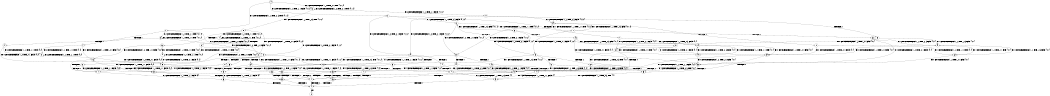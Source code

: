 digraph BCG {
size = "7, 10.5";
center = TRUE;
node [shape = circle];
0 [peripheries = 2];
0 -> 1 [label = "EX !1 !ATOMIC_EXCH_BRANCH (1, +1, TRUE, +0, 3, TRUE) !{0, 1, 2}"];
0 -> 2 [label = "EX !2 !ATOMIC_EXCH_BRANCH (1, +1, TRUE, +1, 1, FALSE) !{0, 1, 2}"];
0 -> 3 [label = "EX !0 !ATOMIC_EXCH_BRANCH (1, +0, TRUE, +0, 1, TRUE) !{0, 1, 2}"];
1 -> 4 [label = "TERMINATE !1"];
1 -> 5 [label = "EX !2 !ATOMIC_EXCH_BRANCH (1, +1, TRUE, +1, 1, TRUE) !{0, 1, 2}"];
1 -> 6 [label = "EX !0 !ATOMIC_EXCH_BRANCH (1, +0, TRUE, +0, 1, FALSE) !{0, 1, 2}"];
2 -> 7 [label = "TERMINATE !2"];
2 -> 8 [label = "EX !1 !ATOMIC_EXCH_BRANCH (1, +1, TRUE, +0, 3, FALSE) !{0, 1, 2}"];
2 -> 9 [label = "EX !0 !ATOMIC_EXCH_BRANCH (1, +0, TRUE, +0, 1, FALSE) !{0, 1, 2}"];
3 -> 10 [label = "EX !1 !ATOMIC_EXCH_BRANCH (1, +1, TRUE, +0, 3, TRUE) !{0, 1, 2}"];
3 -> 11 [label = "EX !2 !ATOMIC_EXCH_BRANCH (1, +1, TRUE, +1, 1, FALSE) !{0, 1, 2}"];
3 -> 3 [label = "EX !0 !ATOMIC_EXCH_BRANCH (1, +0, TRUE, +0, 1, TRUE) !{0, 1, 2}"];
4 -> 12 [label = "EX !2 !ATOMIC_EXCH_BRANCH (1, +1, TRUE, +1, 1, TRUE) !{0, 2}"];
4 -> 13 [label = "EX !0 !ATOMIC_EXCH_BRANCH (1, +0, TRUE, +0, 1, FALSE) !{0, 2}"];
5 -> 14 [label = "TERMINATE !1"];
5 -> 15 [label = "EX !0 !ATOMIC_EXCH_BRANCH (1, +0, TRUE, +0, 1, FALSE) !{0, 1, 2}"];
5 -> 5 [label = "EX !2 !ATOMIC_EXCH_BRANCH (1, +1, TRUE, +1, 1, TRUE) !{0, 1, 2}"];
6 -> 16 [label = "TERMINATE !1"];
6 -> 17 [label = "TERMINATE !0"];
6 -> 18 [label = "EX !2 !ATOMIC_EXCH_BRANCH (1, +1, TRUE, +1, 1, FALSE) !{0, 1, 2}"];
7 -> 19 [label = "EX !1 !ATOMIC_EXCH_BRANCH (1, +1, TRUE, +0, 3, FALSE) !{0, 1}"];
7 -> 20 [label = "EX !0 !ATOMIC_EXCH_BRANCH (1, +0, TRUE, +0, 1, FALSE) !{0, 1}"];
8 -> 21 [label = "TERMINATE !2"];
8 -> 22 [label = "EX !0 !ATOMIC_EXCH_BRANCH (1, +0, TRUE, +0, 1, FALSE) !{0, 1, 2}"];
8 -> 23 [label = "EX !1 !ATOMIC_EXCH_BRANCH (1, +1, TRUE, +1, 1, TRUE) !{0, 1, 2}"];
9 -> 24 [label = "TERMINATE !2"];
9 -> 25 [label = "TERMINATE !0"];
9 -> 18 [label = "EX !1 !ATOMIC_EXCH_BRANCH (1, +1, TRUE, +0, 3, TRUE) !{0, 1, 2}"];
10 -> 26 [label = "TERMINATE !1"];
10 -> 27 [label = "EX !2 !ATOMIC_EXCH_BRANCH (1, +1, TRUE, +1, 1, TRUE) !{0, 1, 2}"];
10 -> 6 [label = "EX !0 !ATOMIC_EXCH_BRANCH (1, +0, TRUE, +0, 1, FALSE) !{0, 1, 2}"];
11 -> 28 [label = "TERMINATE !2"];
11 -> 29 [label = "EX !1 !ATOMIC_EXCH_BRANCH (1, +1, TRUE, +0, 3, FALSE) !{0, 1, 2}"];
11 -> 9 [label = "EX !0 !ATOMIC_EXCH_BRANCH (1, +0, TRUE, +0, 1, FALSE) !{0, 1, 2}"];
12 -> 30 [label = "EX !0 !ATOMIC_EXCH_BRANCH (1, +0, TRUE, +0, 1, FALSE) !{0, 2}"];
12 -> 12 [label = "EX !2 !ATOMIC_EXCH_BRANCH (1, +1, TRUE, +1, 1, TRUE) !{0, 2}"];
13 -> 31 [label = "TERMINATE !0"];
13 -> 32 [label = "EX !2 !ATOMIC_EXCH_BRANCH (1, +1, TRUE, +1, 1, FALSE) !{0, 2}"];
14 -> 30 [label = "EX !0 !ATOMIC_EXCH_BRANCH (1, +0, TRUE, +0, 1, FALSE) !{0, 2}"];
14 -> 12 [label = "EX !2 !ATOMIC_EXCH_BRANCH (1, +1, TRUE, +1, 1, TRUE) !{0, 2}"];
15 -> 33 [label = "TERMINATE !1"];
15 -> 34 [label = "TERMINATE !0"];
15 -> 18 [label = "EX !2 !ATOMIC_EXCH_BRANCH (1, +1, TRUE, +1, 1, FALSE) !{0, 1, 2}"];
16 -> 31 [label = "TERMINATE !0"];
16 -> 32 [label = "EX !2 !ATOMIC_EXCH_BRANCH (1, +1, TRUE, +1, 1, FALSE) !{0, 2}"];
17 -> 31 [label = "TERMINATE !1"];
17 -> 35 [label = "EX !2 !ATOMIC_EXCH_BRANCH (1, +1, TRUE, +1, 1, FALSE) !{1, 2}"];
18 -> 36 [label = "TERMINATE !1"];
18 -> 37 [label = "TERMINATE !2"];
18 -> 38 [label = "TERMINATE !0"];
19 -> 39 [label = "EX !0 !ATOMIC_EXCH_BRANCH (1, +0, TRUE, +0, 1, FALSE) !{0, 1}"];
19 -> 40 [label = "EX !1 !ATOMIC_EXCH_BRANCH (1, +1, TRUE, +1, 1, TRUE) !{0, 1}"];
20 -> 41 [label = "TERMINATE !0"];
20 -> 42 [label = "EX !1 !ATOMIC_EXCH_BRANCH (1, +1, TRUE, +0, 3, TRUE) !{0, 1}"];
21 -> 39 [label = "EX !0 !ATOMIC_EXCH_BRANCH (1, +0, TRUE, +0, 1, FALSE) !{0, 1}"];
21 -> 40 [label = "EX !1 !ATOMIC_EXCH_BRANCH (1, +1, TRUE, +1, 1, TRUE) !{0, 1}"];
22 -> 43 [label = "TERMINATE !2"];
22 -> 44 [label = "TERMINATE !0"];
22 -> 18 [label = "EX !1 !ATOMIC_EXCH_BRANCH (1, +1, TRUE, +1, 1, FALSE) !{0, 1, 2}"];
23 -> 45 [label = "TERMINATE !2"];
23 -> 46 [label = "EX !0 !ATOMIC_EXCH_BRANCH (1, +0, TRUE, +0, 1, FALSE) !{0, 1, 2}"];
23 -> 8 [label = "EX !1 !ATOMIC_EXCH_BRANCH (1, +1, TRUE, +0, 3, FALSE) !{0, 1, 2}"];
24 -> 41 [label = "TERMINATE !0"];
24 -> 42 [label = "EX !1 !ATOMIC_EXCH_BRANCH (1, +1, TRUE, +0, 3, TRUE) !{0, 1}"];
25 -> 41 [label = "TERMINATE !2"];
25 -> 35 [label = "EX !1 !ATOMIC_EXCH_BRANCH (1, +1, TRUE, +0, 3, TRUE) !{1, 2}"];
26 -> 47 [label = "EX !2 !ATOMIC_EXCH_BRANCH (1, +1, TRUE, +1, 1, TRUE) !{0, 2}"];
26 -> 13 [label = "EX !0 !ATOMIC_EXCH_BRANCH (1, +0, TRUE, +0, 1, FALSE) !{0, 2}"];
27 -> 48 [label = "TERMINATE !1"];
27 -> 27 [label = "EX !2 !ATOMIC_EXCH_BRANCH (1, +1, TRUE, +1, 1, TRUE) !{0, 1, 2}"];
27 -> 15 [label = "EX !0 !ATOMIC_EXCH_BRANCH (1, +0, TRUE, +0, 1, FALSE) !{0, 1, 2}"];
28 -> 49 [label = "EX !1 !ATOMIC_EXCH_BRANCH (1, +1, TRUE, +0, 3, FALSE) !{0, 1}"];
28 -> 20 [label = "EX !0 !ATOMIC_EXCH_BRANCH (1, +0, TRUE, +0, 1, FALSE) !{0, 1}"];
29 -> 50 [label = "TERMINATE !2"];
29 -> 51 [label = "EX !1 !ATOMIC_EXCH_BRANCH (1, +1, TRUE, +1, 1, TRUE) !{0, 1, 2}"];
29 -> 22 [label = "EX !0 !ATOMIC_EXCH_BRANCH (1, +0, TRUE, +0, 1, FALSE) !{0, 1, 2}"];
30 -> 52 [label = "TERMINATE !0"];
30 -> 32 [label = "EX !2 !ATOMIC_EXCH_BRANCH (1, +1, TRUE, +1, 1, FALSE) !{0, 2}"];
31 -> 53 [label = "EX !2 !ATOMIC_EXCH_BRANCH (1, +1, TRUE, +1, 1, FALSE) !{2}"];
32 -> 54 [label = "TERMINATE !2"];
32 -> 55 [label = "TERMINATE !0"];
33 -> 52 [label = "TERMINATE !0"];
33 -> 32 [label = "EX !2 !ATOMIC_EXCH_BRANCH (1, +1, TRUE, +1, 1, FALSE) !{0, 2}"];
34 -> 52 [label = "TERMINATE !1"];
34 -> 35 [label = "EX !2 !ATOMIC_EXCH_BRANCH (1, +1, TRUE, +1, 1, FALSE) !{1, 2}"];
35 -> 55 [label = "TERMINATE !1"];
35 -> 56 [label = "TERMINATE !2"];
36 -> 54 [label = "TERMINATE !2"];
36 -> 55 [label = "TERMINATE !0"];
37 -> 54 [label = "TERMINATE !1"];
37 -> 56 [label = "TERMINATE !0"];
38 -> 55 [label = "TERMINATE !1"];
38 -> 56 [label = "TERMINATE !2"];
39 -> 57 [label = "TERMINATE !0"];
39 -> 42 [label = "EX !1 !ATOMIC_EXCH_BRANCH (1, +1, TRUE, +1, 1, FALSE) !{0, 1}"];
40 -> 58 [label = "EX !0 !ATOMIC_EXCH_BRANCH (1, +0, TRUE, +0, 1, FALSE) !{0, 1}"];
40 -> 19 [label = "EX !1 !ATOMIC_EXCH_BRANCH (1, +1, TRUE, +0, 3, FALSE) !{0, 1}"];
41 -> 59 [label = "EX !1 !ATOMIC_EXCH_BRANCH (1, +1, TRUE, +0, 3, TRUE) !{1}"];
42 -> 54 [label = "TERMINATE !1"];
42 -> 56 [label = "TERMINATE !0"];
43 -> 57 [label = "TERMINATE !0"];
43 -> 42 [label = "EX !1 !ATOMIC_EXCH_BRANCH (1, +1, TRUE, +1, 1, FALSE) !{0, 1}"];
44 -> 57 [label = "TERMINATE !2"];
44 -> 35 [label = "EX !1 !ATOMIC_EXCH_BRANCH (1, +1, TRUE, +1, 1, FALSE) !{1, 2}"];
45 -> 58 [label = "EX !0 !ATOMIC_EXCH_BRANCH (1, +0, TRUE, +0, 1, FALSE) !{0, 1}"];
45 -> 19 [label = "EX !1 !ATOMIC_EXCH_BRANCH (1, +1, TRUE, +0, 3, FALSE) !{0, 1}"];
46 -> 60 [label = "TERMINATE !2"];
46 -> 61 [label = "TERMINATE !0"];
46 -> 18 [label = "EX !1 !ATOMIC_EXCH_BRANCH (1, +1, TRUE, +0, 3, TRUE) !{0, 1, 2}"];
47 -> 47 [label = "EX !2 !ATOMIC_EXCH_BRANCH (1, +1, TRUE, +1, 1, TRUE) !{0, 2}"];
47 -> 30 [label = "EX !0 !ATOMIC_EXCH_BRANCH (1, +0, TRUE, +0, 1, FALSE) !{0, 2}"];
48 -> 47 [label = "EX !2 !ATOMIC_EXCH_BRANCH (1, +1, TRUE, +1, 1, TRUE) !{0, 2}"];
48 -> 30 [label = "EX !0 !ATOMIC_EXCH_BRANCH (1, +0, TRUE, +0, 1, FALSE) !{0, 2}"];
49 -> 62 [label = "EX !1 !ATOMIC_EXCH_BRANCH (1, +1, TRUE, +1, 1, TRUE) !{0, 1}"];
49 -> 39 [label = "EX !0 !ATOMIC_EXCH_BRANCH (1, +0, TRUE, +0, 1, FALSE) !{0, 1}"];
50 -> 62 [label = "EX !1 !ATOMIC_EXCH_BRANCH (1, +1, TRUE, +1, 1, TRUE) !{0, 1}"];
50 -> 39 [label = "EX !0 !ATOMIC_EXCH_BRANCH (1, +0, TRUE, +0, 1, FALSE) !{0, 1}"];
51 -> 63 [label = "TERMINATE !2"];
51 -> 29 [label = "EX !1 !ATOMIC_EXCH_BRANCH (1, +1, TRUE, +0, 3, FALSE) !{0, 1, 2}"];
51 -> 46 [label = "EX !0 !ATOMIC_EXCH_BRANCH (1, +0, TRUE, +0, 1, FALSE) !{0, 1, 2}"];
52 -> 53 [label = "EX !2 !ATOMIC_EXCH_BRANCH (1, +1, TRUE, +1, 1, FALSE) !{2}"];
53 -> 64 [label = "TERMINATE !2"];
54 -> 64 [label = "TERMINATE !0"];
55 -> 64 [label = "TERMINATE !2"];
56 -> 64 [label = "TERMINATE !1"];
57 -> 59 [label = "EX !1 !ATOMIC_EXCH_BRANCH (1, +1, TRUE, +1, 1, FALSE) !{1}"];
58 -> 65 [label = "TERMINATE !0"];
58 -> 42 [label = "EX !1 !ATOMIC_EXCH_BRANCH (1, +1, TRUE, +0, 3, TRUE) !{0, 1}"];
59 -> 64 [label = "TERMINATE !1"];
60 -> 65 [label = "TERMINATE !0"];
60 -> 42 [label = "EX !1 !ATOMIC_EXCH_BRANCH (1, +1, TRUE, +0, 3, TRUE) !{0, 1}"];
61 -> 65 [label = "TERMINATE !2"];
61 -> 35 [label = "EX !1 !ATOMIC_EXCH_BRANCH (1, +1, TRUE, +0, 3, TRUE) !{1, 2}"];
62 -> 49 [label = "EX !1 !ATOMIC_EXCH_BRANCH (1, +1, TRUE, +0, 3, FALSE) !{0, 1}"];
62 -> 58 [label = "EX !0 !ATOMIC_EXCH_BRANCH (1, +0, TRUE, +0, 1, FALSE) !{0, 1}"];
63 -> 49 [label = "EX !1 !ATOMIC_EXCH_BRANCH (1, +1, TRUE, +0, 3, FALSE) !{0, 1}"];
63 -> 58 [label = "EX !0 !ATOMIC_EXCH_BRANCH (1, +0, TRUE, +0, 1, FALSE) !{0, 1}"];
64 -> 66 [label = "exit"];
65 -> 59 [label = "EX !1 !ATOMIC_EXCH_BRANCH (1, +1, TRUE, +0, 3, TRUE) !{1}"];
}

